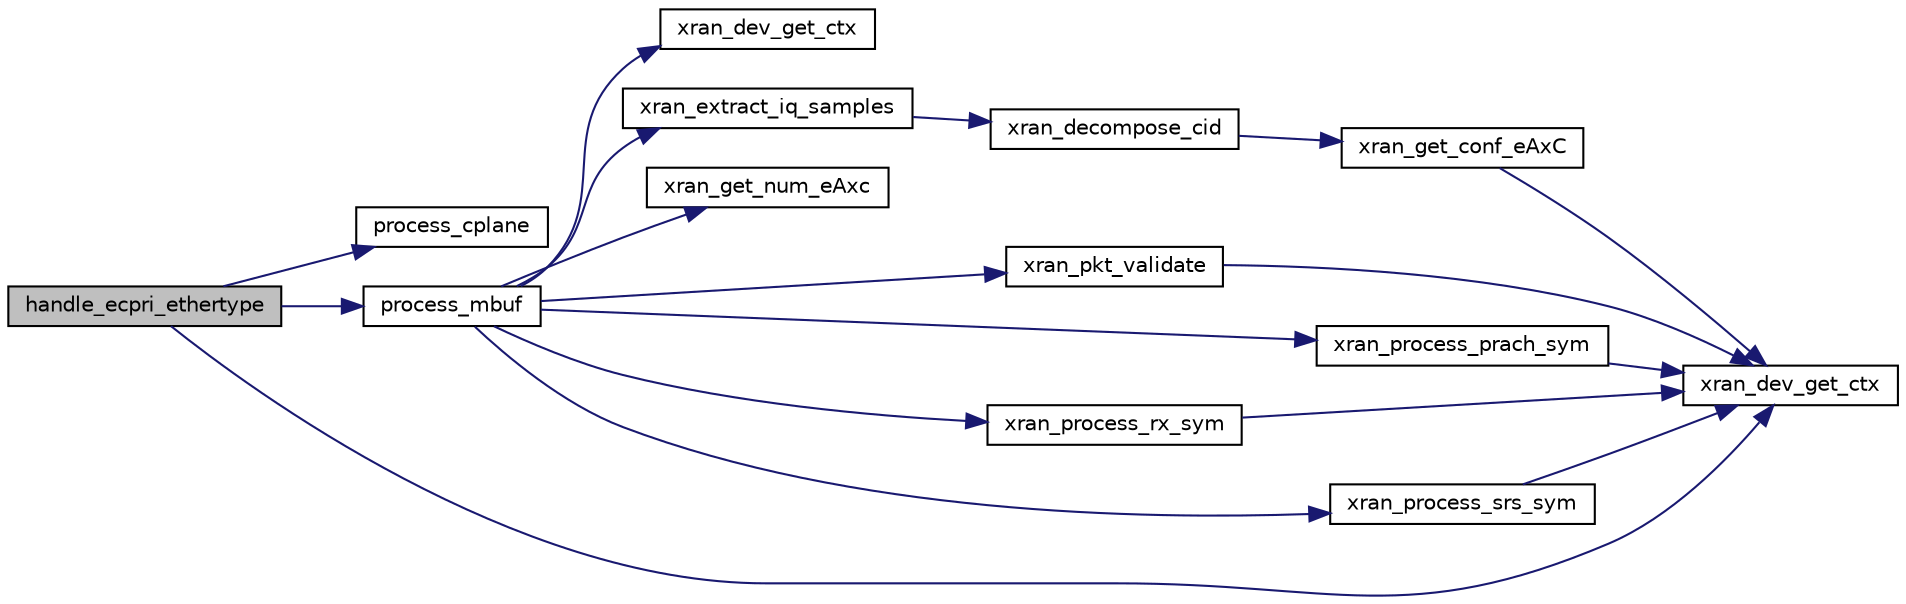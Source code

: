 digraph "handle_ecpri_ethertype"
{
 // LATEX_PDF_SIZE
  edge [fontname="Helvetica",fontsize="10",labelfontname="Helvetica",labelfontsize="10"];
  node [fontname="Helvetica",fontsize="10",shape=record];
  rankdir="LR";
  Node1 [label="handle_ecpri_ethertype",height=0.2,width=0.4,color="black", fillcolor="grey75", style="filled", fontcolor="black",tooltip=" "];
  Node1 -> Node2 [color="midnightblue",fontsize="10",style="solid",fontname="Helvetica"];
  Node2 [label="process_cplane",height=0.2,width=0.4,color="black", fillcolor="white", style="filled",URL="$xran__main_8c.html#a4eb2b37a85455e8078520bcea40296cc",tooltip=" "];
  Node1 -> Node3 [color="midnightblue",fontsize="10",style="solid",fontname="Helvetica"];
  Node3 [label="process_mbuf",height=0.2,width=0.4,color="black", fillcolor="white", style="filled",URL="$xran__common_8c.html#a3d4bd5c7eec6da4ab71688e209100761",tooltip=" "];
  Node3 -> Node4 [color="midnightblue",fontsize="10",style="solid",fontname="Helvetica"];
  Node4 [label="xran_dev_get_ctx",height=0.2,width=0.4,color="black", fillcolor="white", style="filled",URL="$xran__common_8h.html#aa09e72e94d2a1d891e86f4c09b0f8b21",tooltip=" "];
  Node3 -> Node5 [color="midnightblue",fontsize="10",style="solid",fontname="Helvetica"];
  Node5 [label="xran_extract_iq_samples",height=0.2,width=0.4,color="black", fillcolor="white", style="filled",URL="$xran__up__api_8h.html#adfc5ea408600c8de1384be020b359d95",tooltip="Function extracts IQ samples from received mbuf packet."];
  Node5 -> Node6 [color="midnightblue",fontsize="10",style="solid",fontname="Helvetica"];
  Node6 [label="xran_decompose_cid",height=0.2,width=0.4,color="black", fillcolor="white", style="filled",URL="$xran__transport_8h.html#ab08a85b6527f45a9ba22d25061a96a3c",tooltip="Decompose ecpriRtcid/ecpriPcid."];
  Node6 -> Node7 [color="midnightblue",fontsize="10",style="solid",fontname="Helvetica"];
  Node7 [label="xran_get_conf_eAxC",height=0.2,width=0.4,color="black", fillcolor="white", style="filled",URL="$xran__common_8h.html#a761e3947dcc547008a12a9cca10b1ea0",tooltip="Get the configuration of eAxC ID."];
  Node7 -> Node8 [color="midnightblue",fontsize="10",style="solid",fontname="Helvetica"];
  Node8 [label="xran_dev_get_ctx",height=0.2,width=0.4,color="black", fillcolor="white", style="filled",URL="$xran__main_8c.html#aa09e72e94d2a1d891e86f4c09b0f8b21",tooltip=" "];
  Node3 -> Node9 [color="midnightblue",fontsize="10",style="solid",fontname="Helvetica"];
  Node9 [label="xran_get_num_eAxc",height=0.2,width=0.4,color="black", fillcolor="white", style="filled",URL="$xran__common_8h.html#a3fc01469558ddf728239d59038ac5803",tooltip="Get the configuration of the number of antenna for UL."];
  Node3 -> Node10 [color="midnightblue",fontsize="10",style="solid",fontname="Helvetica"];
  Node10 [label="xran_pkt_validate",height=0.2,width=0.4,color="black", fillcolor="white", style="filled",URL="$xran__common_8c.html#ac5201df2d161091f7319ff2f57432823",tooltip=" "];
  Node10 -> Node8 [color="midnightblue",fontsize="10",style="solid",fontname="Helvetica"];
  Node3 -> Node11 [color="midnightblue",fontsize="10",style="solid",fontname="Helvetica"];
  Node11 [label="xran_process_prach_sym",height=0.2,width=0.4,color="black", fillcolor="white", style="filled",URL="$xran__common_8c.html#aec7f5a73cca88563e12b7e82e7c75b50",tooltip=" "];
  Node11 -> Node8 [color="midnightblue",fontsize="10",style="solid",fontname="Helvetica"];
  Node3 -> Node12 [color="midnightblue",fontsize="10",style="solid",fontname="Helvetica"];
  Node12 [label="xran_process_rx_sym",height=0.2,width=0.4,color="black", fillcolor="white", style="filled",URL="$xran__common_8c.html#acb6ecf7858c99c963182b9b7884deca6",tooltip=" "];
  Node12 -> Node8 [color="midnightblue",fontsize="10",style="solid",fontname="Helvetica"];
  Node3 -> Node13 [color="midnightblue",fontsize="10",style="solid",fontname="Helvetica"];
  Node13 [label="xran_process_srs_sym",height=0.2,width=0.4,color="black", fillcolor="white", style="filled",URL="$xran__common_8c.html#a300b87c29358bb161404c0122a9b2a46",tooltip=" "];
  Node13 -> Node8 [color="midnightblue",fontsize="10",style="solid",fontname="Helvetica"];
  Node1 -> Node8 [color="midnightblue",fontsize="10",style="solid",fontname="Helvetica"];
}
